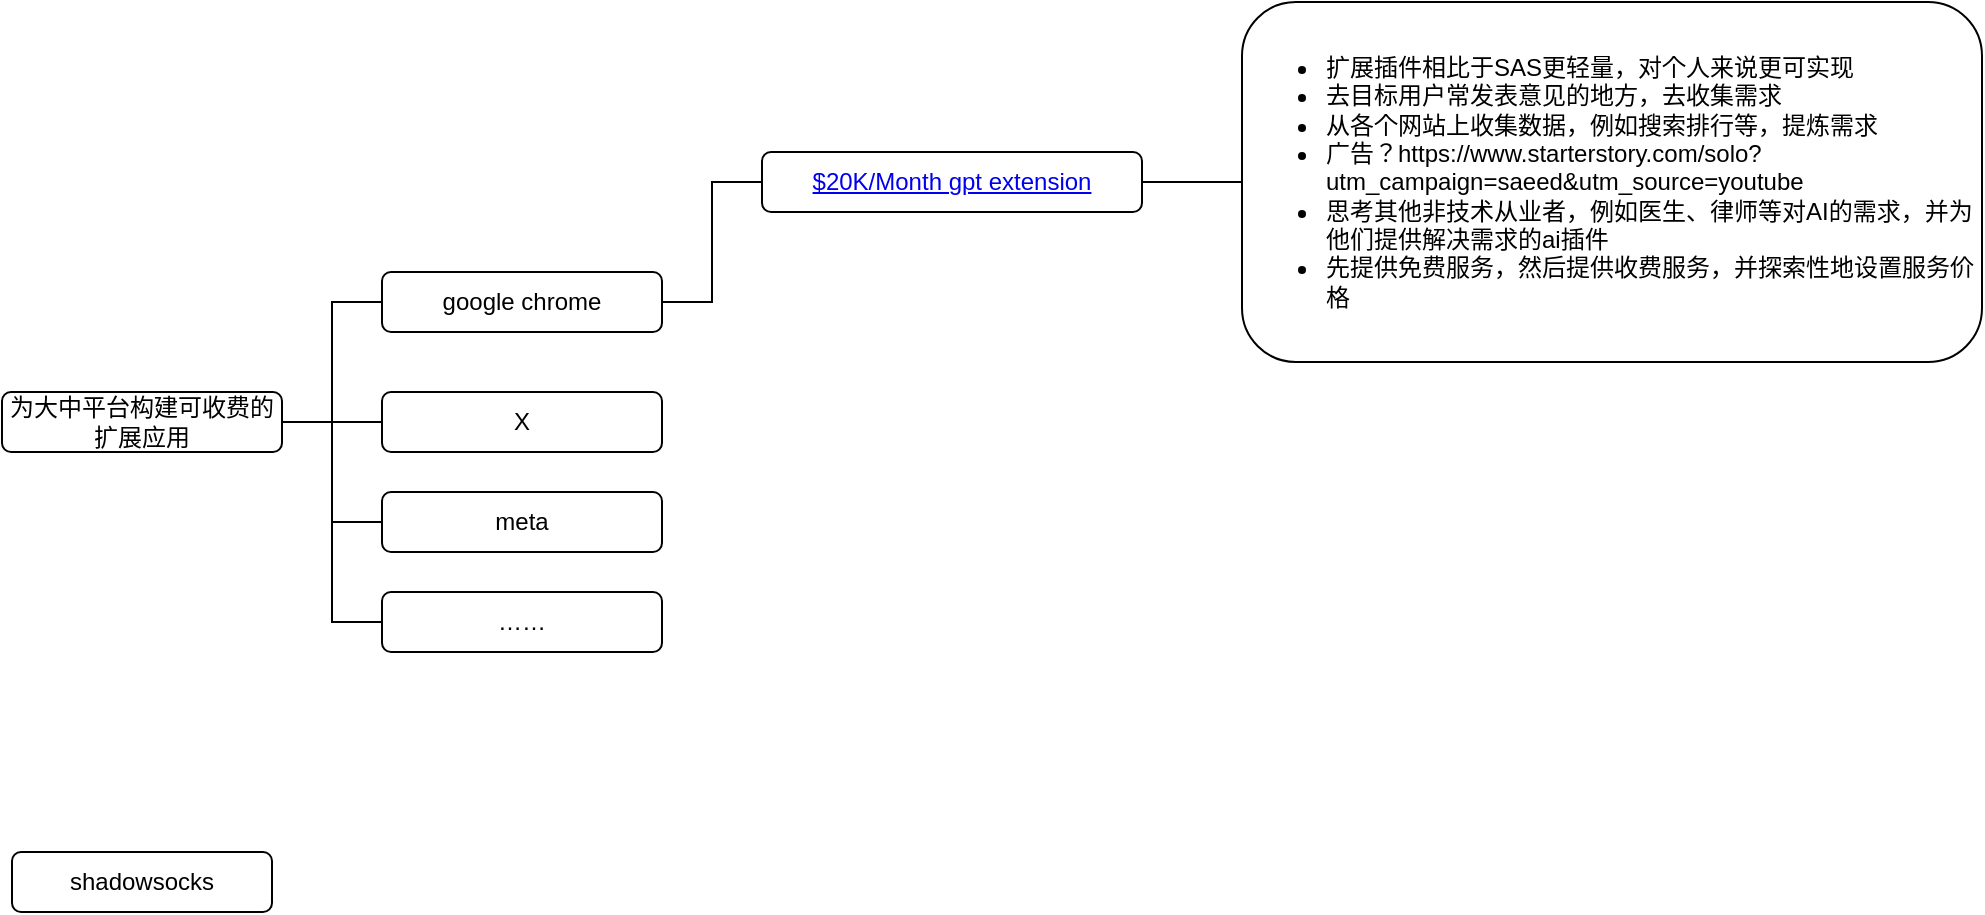 <mxfile version="26.0.5">
  <diagram name="第 1 页" id="251uv5qzhBT_Lm49wtqx">
    <mxGraphModel dx="2668" dy="1003" grid="1" gridSize="10" guides="1" tooltips="1" connect="1" arrows="1" fold="1" page="1" pageScale="1" pageWidth="827" pageHeight="1169" math="0" shadow="0">
      <root>
        <mxCell id="0" />
        <mxCell id="1" parent="0" />
        <mxCell id="h5kKYo-_dhXHsnKXQvqF-1" value="google chrome" style="rounded=1;whiteSpace=wrap;html=1;" parent="1" vertex="1">
          <mxGeometry x="150" y="190" width="140" height="30" as="geometry" />
        </mxCell>
        <mxCell id="h5kKYo-_dhXHsnKXQvqF-4" style="edgeStyle=orthogonalEdgeStyle;rounded=0;orthogonalLoop=1;jettySize=auto;html=1;entryX=1;entryY=0.5;entryDx=0;entryDy=0;endArrow=none;endFill=0;" parent="1" source="h5kKYo-_dhXHsnKXQvqF-3" target="h5kKYo-_dhXHsnKXQvqF-1" edge="1">
          <mxGeometry relative="1" as="geometry" />
        </mxCell>
        <mxCell id="h5kKYo-_dhXHsnKXQvqF-20" style="edgeStyle=orthogonalEdgeStyle;rounded=0;orthogonalLoop=1;jettySize=auto;html=1;entryX=0;entryY=0.5;entryDx=0;entryDy=0;endArrow=none;endFill=0;" parent="1" source="h5kKYo-_dhXHsnKXQvqF-3" target="h5kKYo-_dhXHsnKXQvqF-19" edge="1">
          <mxGeometry relative="1" as="geometry" />
        </mxCell>
        <mxCell id="h5kKYo-_dhXHsnKXQvqF-3" value="&lt;a href=&quot;https://www.youtube.com/watch?v=ty9ZcimL6VE&quot;&gt;$20K/Month gpt extension&lt;/a&gt;" style="rounded=1;whiteSpace=wrap;html=1;" parent="1" vertex="1">
          <mxGeometry x="340" y="130" width="190" height="30" as="geometry" />
        </mxCell>
        <mxCell id="h5kKYo-_dhXHsnKXQvqF-6" style="edgeStyle=orthogonalEdgeStyle;rounded=0;orthogonalLoop=1;jettySize=auto;html=1;entryX=0;entryY=0.5;entryDx=0;entryDy=0;endArrow=none;endFill=0;" parent="1" source="h5kKYo-_dhXHsnKXQvqF-5" target="h5kKYo-_dhXHsnKXQvqF-1" edge="1">
          <mxGeometry relative="1" as="geometry" />
        </mxCell>
        <mxCell id="h5kKYo-_dhXHsnKXQvqF-8" style="edgeStyle=orthogonalEdgeStyle;rounded=0;orthogonalLoop=1;jettySize=auto;html=1;entryX=0;entryY=0.5;entryDx=0;entryDy=0;endArrow=none;endFill=0;" parent="1" source="h5kKYo-_dhXHsnKXQvqF-5" target="h5kKYo-_dhXHsnKXQvqF-7" edge="1">
          <mxGeometry relative="1" as="geometry" />
        </mxCell>
        <mxCell id="h5kKYo-_dhXHsnKXQvqF-11" style="edgeStyle=orthogonalEdgeStyle;rounded=0;orthogonalLoop=1;jettySize=auto;html=1;entryX=0;entryY=0.5;entryDx=0;entryDy=0;endArrow=none;endFill=0;" parent="1" source="h5kKYo-_dhXHsnKXQvqF-5" target="h5kKYo-_dhXHsnKXQvqF-9" edge="1">
          <mxGeometry relative="1" as="geometry" />
        </mxCell>
        <mxCell id="h5kKYo-_dhXHsnKXQvqF-12" style="edgeStyle=orthogonalEdgeStyle;rounded=0;orthogonalLoop=1;jettySize=auto;html=1;entryX=0;entryY=0.5;entryDx=0;entryDy=0;endArrow=none;endFill=0;" parent="1" source="h5kKYo-_dhXHsnKXQvqF-5" target="h5kKYo-_dhXHsnKXQvqF-10" edge="1">
          <mxGeometry relative="1" as="geometry" />
        </mxCell>
        <mxCell id="h5kKYo-_dhXHsnKXQvqF-5" value="为大中平台构建可收费的扩展应用" style="rounded=1;whiteSpace=wrap;html=1;" parent="1" vertex="1">
          <mxGeometry x="-40" y="250" width="140" height="30" as="geometry" />
        </mxCell>
        <mxCell id="h5kKYo-_dhXHsnKXQvqF-7" value="X" style="rounded=1;whiteSpace=wrap;html=1;" parent="1" vertex="1">
          <mxGeometry x="150" y="250" width="140" height="30" as="geometry" />
        </mxCell>
        <mxCell id="h5kKYo-_dhXHsnKXQvqF-9" value="meta" style="rounded=1;whiteSpace=wrap;html=1;" parent="1" vertex="1">
          <mxGeometry x="150" y="300" width="140" height="30" as="geometry" />
        </mxCell>
        <mxCell id="h5kKYo-_dhXHsnKXQvqF-10" value="……" style="rounded=1;whiteSpace=wrap;html=1;" parent="1" vertex="1">
          <mxGeometry x="150" y="350" width="140" height="30" as="geometry" />
        </mxCell>
        <mxCell id="h5kKYo-_dhXHsnKXQvqF-19" value="&lt;ul&gt;&lt;li&gt;扩展插件相比于SAS更轻量，对个人来说更可实现&lt;/li&gt;&lt;li style=&quot;&quot;&gt;去目标用户常发表意见的地方，去收集需求&lt;/li&gt;&lt;li style=&quot;&quot;&gt;从各个网站上收集数据，例如搜索排行等，提炼需求&lt;/li&gt;&lt;li style=&quot;&quot;&gt;广告？https://www.starterstory.com/solo?utm_campaign=saeed&amp;amp;utm_source=youtube&lt;/li&gt;&lt;li style=&quot;&quot;&gt;思考其他非技术从业者，例如医生、律师等对AI的需求，并为他们提供解决需求的ai插件&lt;/li&gt;&lt;li style=&quot;&quot;&gt;先提供免费服务，然后提供收费服务，并探索性地设置服务价格&lt;/li&gt;&lt;/ul&gt;" style="rounded=1;whiteSpace=wrap;html=1;align=left;" parent="1" vertex="1">
          <mxGeometry x="580" y="55" width="370" height="180" as="geometry" />
        </mxCell>
        <mxCell id="hHvOTV0vm-1v4tKSAE3K-1" value="shadowsocks" style="rounded=1;whiteSpace=wrap;html=1;" vertex="1" parent="1">
          <mxGeometry x="-35" y="480" width="130" height="30" as="geometry" />
        </mxCell>
      </root>
    </mxGraphModel>
  </diagram>
</mxfile>
